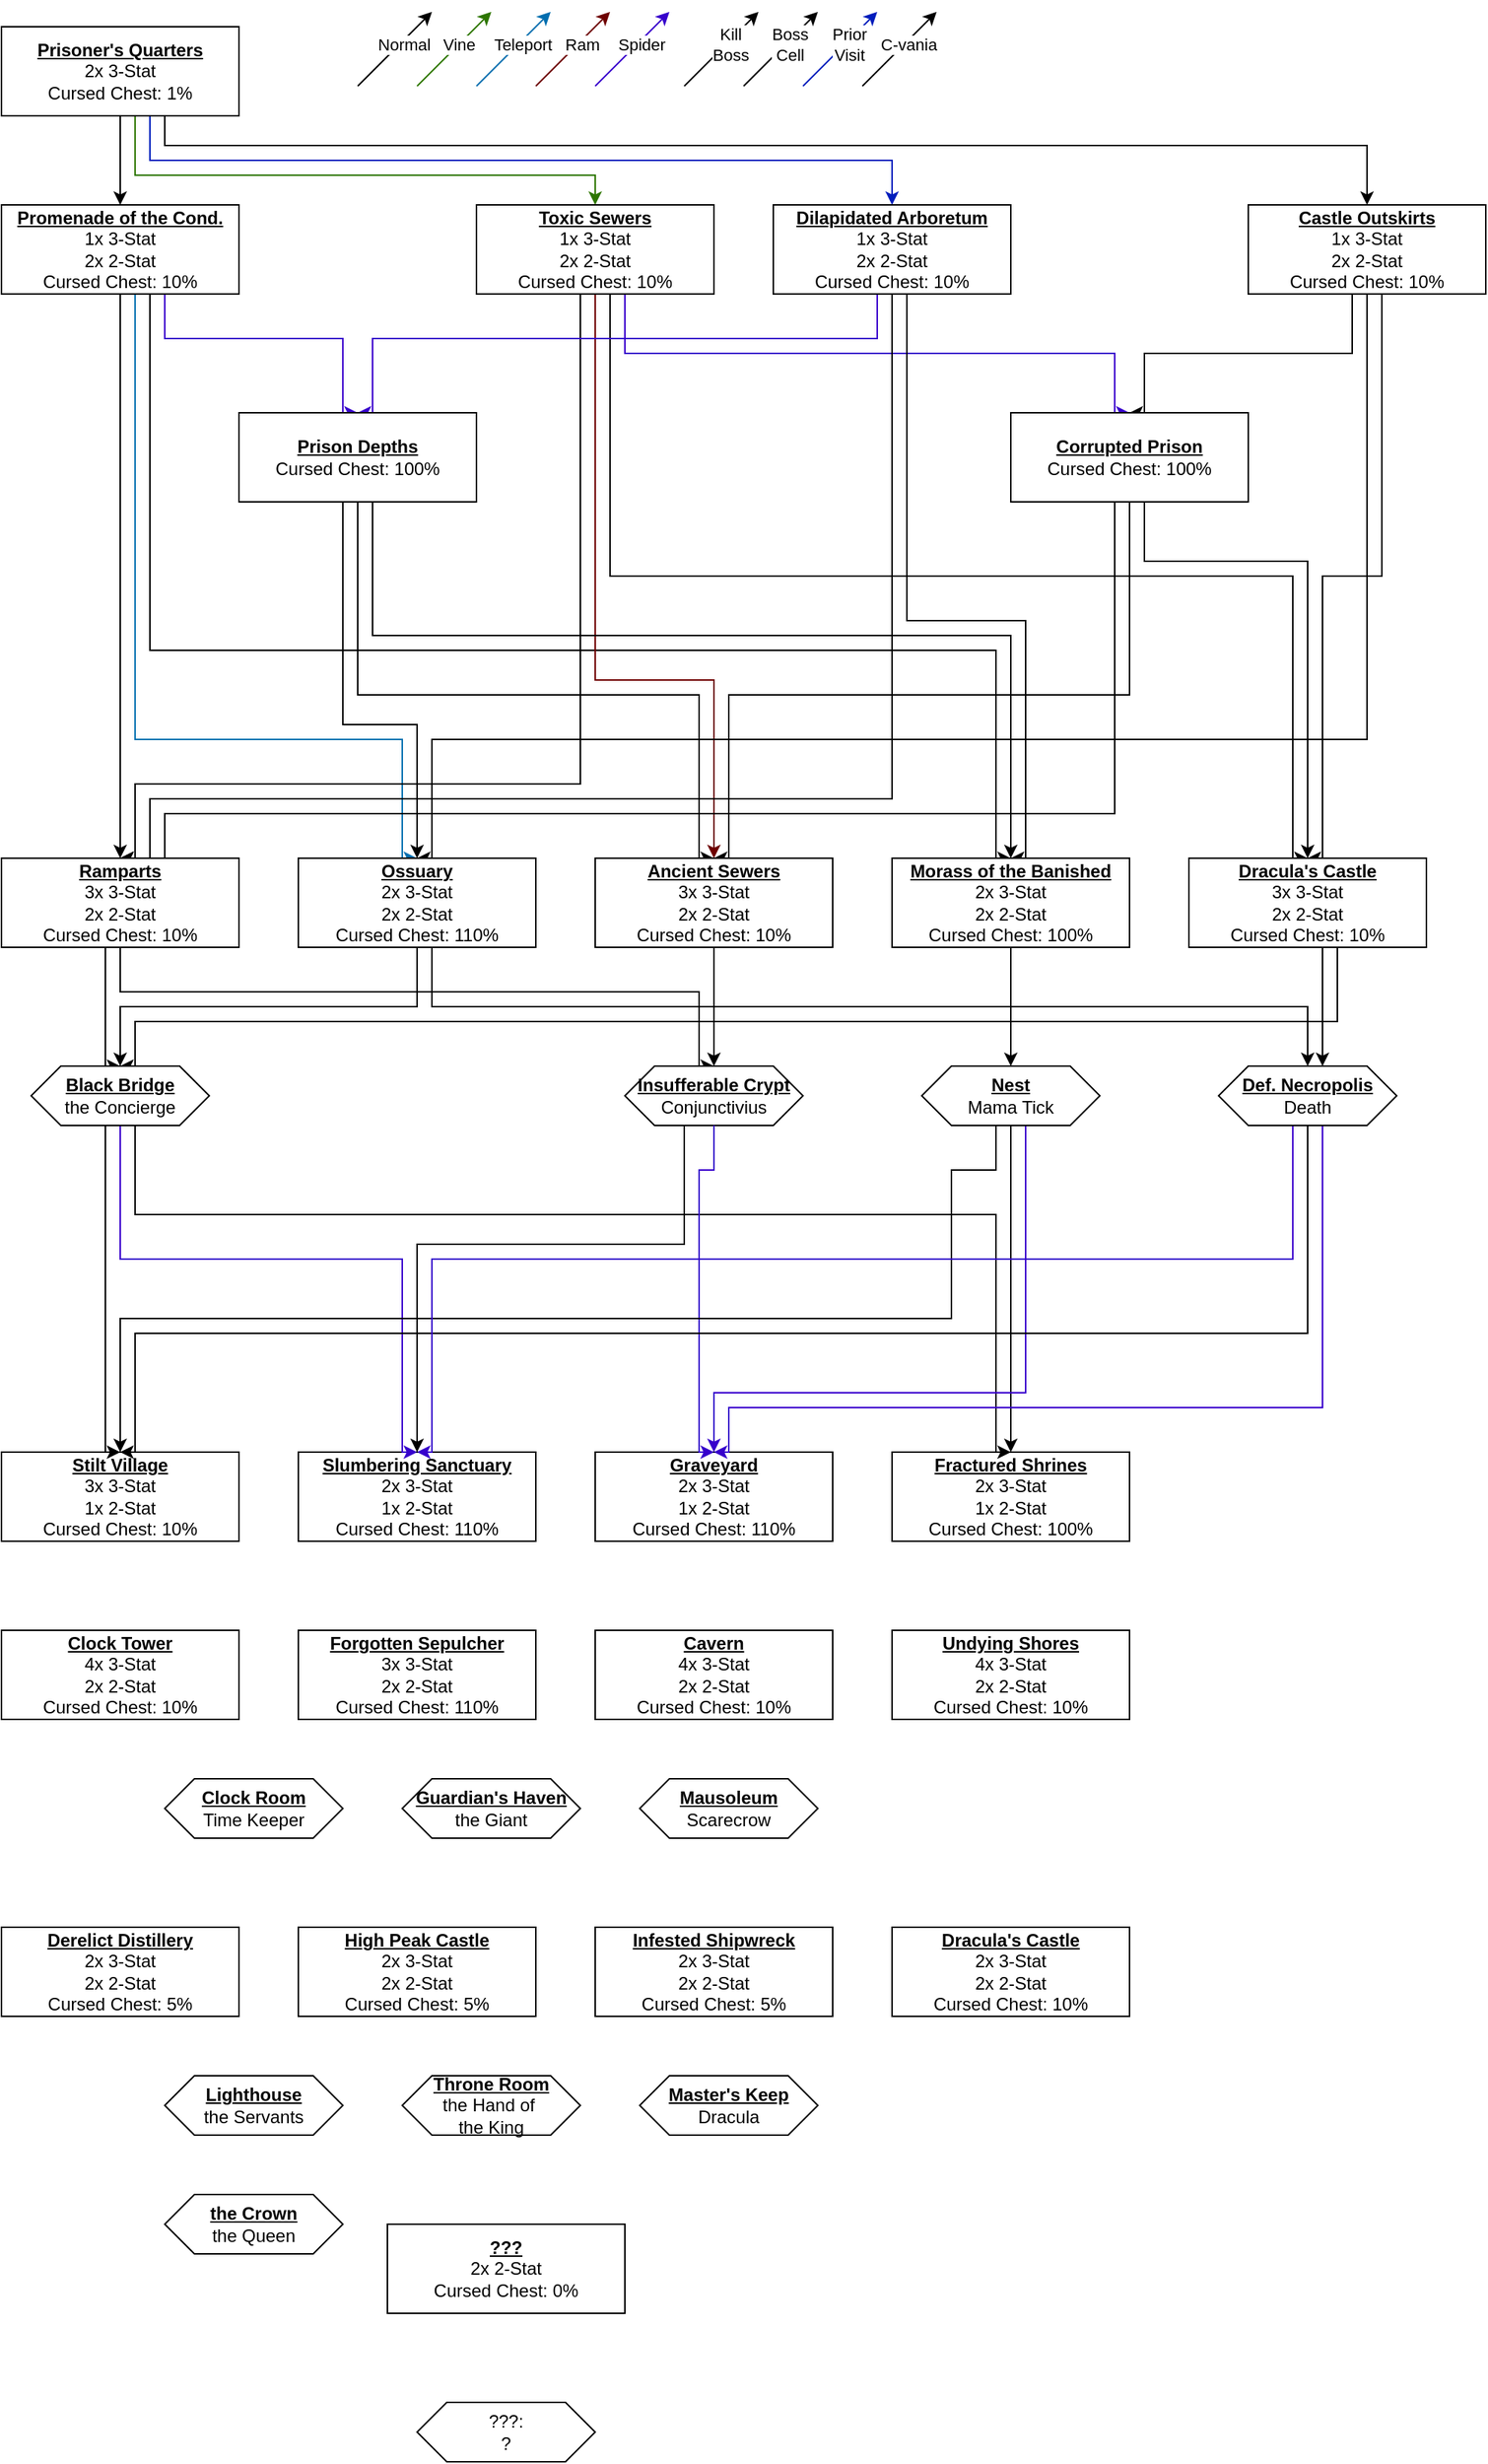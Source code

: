 <mxfile version="26.0.7">
  <diagram name="Page-1" id="vh3K-pNnKYZtZrQj3HE7">
    <mxGraphModel dx="-297" dy="291" grid="1" gridSize="10" guides="1" tooltips="1" connect="1" arrows="1" fold="1" page="1" pageScale="1" pageWidth="850" pageHeight="1100" math="0" shadow="0">
      <root>
        <mxCell id="0" />
        <mxCell id="1" parent="0" />
        <mxCell id="gJBzYA_e1ptuSS2OvFSx-67" style="edgeStyle=orthogonalEdgeStyle;rounded=0;orthogonalLoop=1;jettySize=auto;html=1;entryX=0.5;entryY=0;entryDx=0;entryDy=0;" edge="1" parent="1" source="gJBzYA_e1ptuSS2OvFSx-64" target="gJBzYA_e1ptuSS2OvFSx-66">
          <mxGeometry relative="1" as="geometry" />
        </mxCell>
        <mxCell id="gJBzYA_e1ptuSS2OvFSx-69" style="edgeStyle=orthogonalEdgeStyle;rounded=0;orthogonalLoop=1;jettySize=auto;html=1;entryX=0.5;entryY=0;entryDx=0;entryDy=0;fillColor=#60a917;strokeColor=#2D7600;" edge="1" parent="1" target="gJBzYA_e1ptuSS2OvFSx-68">
          <mxGeometry relative="1" as="geometry">
            <mxPoint x="970" y="100" as="sourcePoint" />
            <mxPoint x="1150" y="160" as="targetPoint" />
            <Array as="points">
              <mxPoint x="970" y="140" />
              <mxPoint x="1280" y="140" />
            </Array>
          </mxGeometry>
        </mxCell>
        <mxCell id="gJBzYA_e1ptuSS2OvFSx-89" style="edgeStyle=orthogonalEdgeStyle;rounded=0;orthogonalLoop=1;jettySize=auto;html=1;exitX=0.5;exitY=1;exitDx=0;exitDy=0;entryX=0.5;entryY=0;entryDx=0;entryDy=0;fillColor=#0050ef;strokeColor=#001DBC;" edge="1" parent="1" source="gJBzYA_e1ptuSS2OvFSx-64" target="gJBzYA_e1ptuSS2OvFSx-88">
          <mxGeometry relative="1" as="geometry">
            <Array as="points">
              <mxPoint x="980" y="100" />
              <mxPoint x="980" y="130" />
              <mxPoint x="1480" y="130" />
            </Array>
          </mxGeometry>
        </mxCell>
        <mxCell id="gJBzYA_e1ptuSS2OvFSx-91" style="edgeStyle=orthogonalEdgeStyle;rounded=0;orthogonalLoop=1;jettySize=auto;html=1;exitX=0.5;exitY=1;exitDx=0;exitDy=0;entryX=0.5;entryY=0;entryDx=0;entryDy=0;" edge="1" parent="1" source="gJBzYA_e1ptuSS2OvFSx-64" target="gJBzYA_e1ptuSS2OvFSx-90">
          <mxGeometry relative="1" as="geometry">
            <Array as="points">
              <mxPoint x="990" y="100" />
              <mxPoint x="990" y="120" />
              <mxPoint x="1800" y="120" />
            </Array>
          </mxGeometry>
        </mxCell>
        <mxCell id="gJBzYA_e1ptuSS2OvFSx-64" value="&lt;b&gt;&lt;u&gt;Prisoner&#39;s Quarters&lt;br&gt;&lt;/u&gt;&lt;/b&gt;&lt;div&gt;2x 3-Stat&lt;/div&gt;&lt;div&gt;Cursed Chest: 1%&lt;br&gt;&lt;/div&gt;" style="rounded=0;whiteSpace=wrap;html=1;" vertex="1" parent="1">
          <mxGeometry x="880" y="40" width="160" height="60" as="geometry" />
        </mxCell>
        <mxCell id="gJBzYA_e1ptuSS2OvFSx-129" style="edgeStyle=orthogonalEdgeStyle;rounded=0;orthogonalLoop=1;jettySize=auto;html=1;exitX=0.5;exitY=1;exitDx=0;exitDy=0;entryX=0.5;entryY=0;entryDx=0;entryDy=0;fillColor=#1ba1e2;strokeColor=#006EAF;" edge="1" parent="1" source="gJBzYA_e1ptuSS2OvFSx-66" target="gJBzYA_e1ptuSS2OvFSx-94">
          <mxGeometry relative="1" as="geometry">
            <Array as="points">
              <mxPoint x="970" y="220" />
              <mxPoint x="970" y="520" />
              <mxPoint x="1150" y="520" />
              <mxPoint x="1150" y="600" />
            </Array>
          </mxGeometry>
        </mxCell>
        <mxCell id="gJBzYA_e1ptuSS2OvFSx-130" style="edgeStyle=orthogonalEdgeStyle;rounded=0;orthogonalLoop=1;jettySize=auto;html=1;exitX=0.5;exitY=1;exitDx=0;exitDy=0;entryX=0.5;entryY=0;entryDx=0;entryDy=0;" edge="1" parent="1" source="gJBzYA_e1ptuSS2OvFSx-66" target="gJBzYA_e1ptuSS2OvFSx-95">
          <mxGeometry relative="1" as="geometry">
            <Array as="points">
              <mxPoint x="960" y="280" />
              <mxPoint x="960" y="280" />
            </Array>
          </mxGeometry>
        </mxCell>
        <mxCell id="gJBzYA_e1ptuSS2OvFSx-131" style="edgeStyle=orthogonalEdgeStyle;rounded=0;orthogonalLoop=1;jettySize=auto;html=1;exitX=0.5;exitY=1;exitDx=0;exitDy=0;entryX=0.5;entryY=0;entryDx=0;entryDy=0;fillColor=#6a00ff;strokeColor=#3700CC;" edge="1" parent="1" source="gJBzYA_e1ptuSS2OvFSx-66" target="gJBzYA_e1ptuSS2OvFSx-92">
          <mxGeometry relative="1" as="geometry">
            <Array as="points">
              <mxPoint x="990" y="220" />
              <mxPoint x="990" y="250" />
              <mxPoint x="1110" y="250" />
              <mxPoint x="1110" y="300" />
            </Array>
          </mxGeometry>
        </mxCell>
        <mxCell id="gJBzYA_e1ptuSS2OvFSx-135" style="edgeStyle=orthogonalEdgeStyle;rounded=0;orthogonalLoop=1;jettySize=auto;html=1;exitX=0.5;exitY=1;exitDx=0;exitDy=0;entryX=0.5;entryY=0;entryDx=0;entryDy=0;strokeColor=light-dark(#000000,#FF33FF);" edge="1" parent="1" source="gJBzYA_e1ptuSS2OvFSx-66" target="gJBzYA_e1ptuSS2OvFSx-97">
          <mxGeometry relative="1" as="geometry">
            <Array as="points">
              <mxPoint x="980" y="220" />
              <mxPoint x="980" y="460" />
              <mxPoint x="1550" y="460" />
              <mxPoint x="1550" y="600" />
            </Array>
          </mxGeometry>
        </mxCell>
        <mxCell id="gJBzYA_e1ptuSS2OvFSx-66" value="&lt;div&gt;&lt;b&gt;&lt;u&gt;Promenade of the Cond.&lt;br&gt;&lt;/u&gt;&lt;/b&gt;&lt;/div&gt;&lt;div&gt;1x 3-Stat&lt;/div&gt;&lt;div&gt;2x 2-Stat&lt;/div&gt;&lt;div&gt;Cursed Chest: 10%&lt;br&gt;&lt;/div&gt;" style="rounded=0;whiteSpace=wrap;html=1;" vertex="1" parent="1">
          <mxGeometry x="880" y="160" width="160" height="60" as="geometry" />
        </mxCell>
        <mxCell id="gJBzYA_e1ptuSS2OvFSx-136" style="edgeStyle=orthogonalEdgeStyle;rounded=0;orthogonalLoop=1;jettySize=auto;html=1;exitX=0.5;exitY=1;exitDx=0;exitDy=0;entryX=0.5;entryY=0;entryDx=0;entryDy=0;fillColor=#6a00ff;strokeColor=#3700CC;" edge="1" parent="1" source="gJBzYA_e1ptuSS2OvFSx-68" target="gJBzYA_e1ptuSS2OvFSx-93">
          <mxGeometry relative="1" as="geometry">
            <Array as="points">
              <mxPoint x="1300" y="220" />
              <mxPoint x="1300" y="260" />
              <mxPoint x="1630" y="260" />
              <mxPoint x="1630" y="300" />
            </Array>
          </mxGeometry>
        </mxCell>
        <mxCell id="gJBzYA_e1ptuSS2OvFSx-137" style="edgeStyle=orthogonalEdgeStyle;rounded=0;orthogonalLoop=1;jettySize=auto;html=1;exitX=0.5;exitY=1;exitDx=0;exitDy=0;entryX=0.5;entryY=0;entryDx=0;entryDy=0;" edge="1" parent="1" source="gJBzYA_e1ptuSS2OvFSx-68" target="gJBzYA_e1ptuSS2OvFSx-95">
          <mxGeometry relative="1" as="geometry">
            <Array as="points">
              <mxPoint x="1270" y="220" />
              <mxPoint x="1270" y="550" />
              <mxPoint x="970" y="550" />
              <mxPoint x="970" y="600" />
            </Array>
          </mxGeometry>
        </mxCell>
        <mxCell id="gJBzYA_e1ptuSS2OvFSx-138" style="edgeStyle=orthogonalEdgeStyle;rounded=0;orthogonalLoop=1;jettySize=auto;html=1;exitX=0.5;exitY=1;exitDx=0;exitDy=0;entryX=0.5;entryY=0;entryDx=0;entryDy=0;fillColor=#a20025;strokeColor=#6F0000;" edge="1" parent="1" source="gJBzYA_e1ptuSS2OvFSx-68" target="gJBzYA_e1ptuSS2OvFSx-96">
          <mxGeometry relative="1" as="geometry">
            <Array as="points">
              <mxPoint x="1280" y="480" />
              <mxPoint x="1360" y="480" />
            </Array>
          </mxGeometry>
        </mxCell>
        <mxCell id="gJBzYA_e1ptuSS2OvFSx-139" style="edgeStyle=orthogonalEdgeStyle;rounded=0;orthogonalLoop=1;jettySize=auto;html=1;exitX=0.5;exitY=1;exitDx=0;exitDy=0;entryX=0.5;entryY=0;entryDx=0;entryDy=0;strokeColor=light-dark(#000000,#FFFF33);" edge="1" parent="1" source="gJBzYA_e1ptuSS2OvFSx-68" target="gJBzYA_e1ptuSS2OvFSx-98">
          <mxGeometry relative="1" as="geometry">
            <Array as="points">
              <mxPoint x="1290" y="220" />
              <mxPoint x="1290" y="410" />
              <mxPoint x="1750" y="410" />
              <mxPoint x="1750" y="600" />
            </Array>
          </mxGeometry>
        </mxCell>
        <mxCell id="gJBzYA_e1ptuSS2OvFSx-68" value="&lt;div&gt;&lt;b&gt;&lt;u&gt;Toxic Sewers&lt;br&gt;&lt;/u&gt;&lt;/b&gt;&lt;/div&gt;&lt;div&gt;1x 3-Stat&lt;/div&gt;&lt;div&gt;2x 2-Stat&lt;/div&gt;&lt;div&gt;Cursed Chest: 10%&lt;br&gt;&lt;/div&gt;" style="rounded=0;whiteSpace=wrap;html=1;" vertex="1" parent="1">
          <mxGeometry x="1200" y="160" width="160" height="60" as="geometry" />
        </mxCell>
        <mxCell id="gJBzYA_e1ptuSS2OvFSx-70" value="" style="endArrow=classic;html=1;rounded=0;" edge="1" parent="1">
          <mxGeometry width="50" height="50" relative="1" as="geometry">
            <mxPoint x="1120" y="80" as="sourcePoint" />
            <mxPoint x="1170" y="30" as="targetPoint" />
          </mxGeometry>
        </mxCell>
        <mxCell id="gJBzYA_e1ptuSS2OvFSx-72" value="Normal" style="edgeLabel;html=1;align=center;verticalAlign=middle;resizable=0;points=[];" vertex="1" connectable="0" parent="gJBzYA_e1ptuSS2OvFSx-70">
          <mxGeometry x="0.173" y="-2" relative="1" as="geometry">
            <mxPoint as="offset" />
          </mxGeometry>
        </mxCell>
        <mxCell id="gJBzYA_e1ptuSS2OvFSx-71" value="" style="endArrow=classic;html=1;rounded=0;fillColor=#60a917;strokeColor=#2D7600;" edge="1" parent="1">
          <mxGeometry width="50" height="50" relative="1" as="geometry">
            <mxPoint x="1160" y="80" as="sourcePoint" />
            <mxPoint x="1210" y="30" as="targetPoint" />
          </mxGeometry>
        </mxCell>
        <mxCell id="gJBzYA_e1ptuSS2OvFSx-73" value="Vine" style="edgeLabel;html=1;align=center;verticalAlign=middle;resizable=0;points=[];" vertex="1" connectable="0" parent="gJBzYA_e1ptuSS2OvFSx-71">
          <mxGeometry x="0.123" relative="1" as="geometry">
            <mxPoint as="offset" />
          </mxGeometry>
        </mxCell>
        <mxCell id="gJBzYA_e1ptuSS2OvFSx-74" value="" style="endArrow=classic;html=1;rounded=0;fillColor=#1ba1e2;strokeColor=#006EAF;" edge="1" parent="1">
          <mxGeometry width="50" height="50" relative="1" as="geometry">
            <mxPoint x="1200" y="80" as="sourcePoint" />
            <mxPoint x="1250" y="30" as="targetPoint" />
          </mxGeometry>
        </mxCell>
        <mxCell id="gJBzYA_e1ptuSS2OvFSx-75" value="Teleport" style="edgeLabel;html=1;align=center;verticalAlign=middle;resizable=0;points=[];" vertex="1" connectable="0" parent="gJBzYA_e1ptuSS2OvFSx-74">
          <mxGeometry x="0.173" y="-2" relative="1" as="geometry">
            <mxPoint as="offset" />
          </mxGeometry>
        </mxCell>
        <mxCell id="gJBzYA_e1ptuSS2OvFSx-76" value="" style="endArrow=classic;html=1;rounded=0;fillColor=#a20025;strokeColor=#6F0000;" edge="1" parent="1">
          <mxGeometry width="50" height="50" relative="1" as="geometry">
            <mxPoint x="1240" y="80" as="sourcePoint" />
            <mxPoint x="1290" y="30" as="targetPoint" />
          </mxGeometry>
        </mxCell>
        <mxCell id="gJBzYA_e1ptuSS2OvFSx-77" value="Ram" style="edgeLabel;html=1;align=center;verticalAlign=middle;resizable=0;points=[];" vertex="1" connectable="0" parent="gJBzYA_e1ptuSS2OvFSx-76">
          <mxGeometry x="0.173" y="-2" relative="1" as="geometry">
            <mxPoint as="offset" />
          </mxGeometry>
        </mxCell>
        <mxCell id="gJBzYA_e1ptuSS2OvFSx-78" value="" style="endArrow=classic;html=1;rounded=0;fillColor=#6a00ff;strokeColor=#3700CC;" edge="1" parent="1">
          <mxGeometry width="50" height="50" relative="1" as="geometry">
            <mxPoint x="1280" y="80" as="sourcePoint" />
            <mxPoint x="1330" y="30" as="targetPoint" />
          </mxGeometry>
        </mxCell>
        <mxCell id="gJBzYA_e1ptuSS2OvFSx-79" value="Spider" style="edgeLabel;html=1;align=center;verticalAlign=middle;resizable=0;points=[];" vertex="1" connectable="0" parent="gJBzYA_e1ptuSS2OvFSx-78">
          <mxGeometry x="0.173" y="-2" relative="1" as="geometry">
            <mxPoint as="offset" />
          </mxGeometry>
        </mxCell>
        <mxCell id="gJBzYA_e1ptuSS2OvFSx-80" value="" style="endArrow=classic;html=1;rounded=0;strokeColor=light-dark(#000000,#FF0000);" edge="1" parent="1">
          <mxGeometry width="50" height="50" relative="1" as="geometry">
            <mxPoint x="1340" y="80" as="sourcePoint" />
            <mxPoint x="1390" y="30" as="targetPoint" />
          </mxGeometry>
        </mxCell>
        <mxCell id="gJBzYA_e1ptuSS2OvFSx-81" value="&lt;div&gt;Kill&lt;/div&gt;&lt;div&gt;Boss&lt;br&gt;&lt;/div&gt;" style="edgeLabel;html=1;align=center;verticalAlign=middle;resizable=0;points=[];" vertex="1" connectable="0" parent="gJBzYA_e1ptuSS2OvFSx-80">
          <mxGeometry x="0.173" y="-2" relative="1" as="geometry">
            <mxPoint as="offset" />
          </mxGeometry>
        </mxCell>
        <mxCell id="gJBzYA_e1ptuSS2OvFSx-82" value="" style="endArrow=classic;html=1;rounded=0;strokeColor=light-dark(#000000,#FF8000);" edge="1" parent="1">
          <mxGeometry width="50" height="50" relative="1" as="geometry">
            <mxPoint x="1380" y="80" as="sourcePoint" />
            <mxPoint x="1430" y="30" as="targetPoint" />
          </mxGeometry>
        </mxCell>
        <mxCell id="gJBzYA_e1ptuSS2OvFSx-83" value="&lt;div&gt;Boss&lt;/div&gt;&lt;div&gt;Cell&lt;br&gt;&lt;/div&gt;" style="edgeLabel;html=1;align=center;verticalAlign=middle;resizable=0;points=[];" vertex="1" connectable="0" parent="gJBzYA_e1ptuSS2OvFSx-82">
          <mxGeometry x="0.173" y="-2" relative="1" as="geometry">
            <mxPoint as="offset" />
          </mxGeometry>
        </mxCell>
        <mxCell id="gJBzYA_e1ptuSS2OvFSx-84" value="" style="endArrow=classic;html=1;rounded=0;fillColor=#0050ef;strokeColor=light-dark(#001DBC,#FF33FF);" edge="1" parent="1">
          <mxGeometry width="50" height="50" relative="1" as="geometry">
            <mxPoint x="1420" y="80" as="sourcePoint" />
            <mxPoint x="1470" y="30" as="targetPoint" />
          </mxGeometry>
        </mxCell>
        <mxCell id="gJBzYA_e1ptuSS2OvFSx-85" value="&lt;div&gt;Prior&lt;/div&gt;&lt;div&gt;Visit&lt;br&gt;&lt;/div&gt;" style="edgeLabel;html=1;align=center;verticalAlign=middle;resizable=0;points=[];" vertex="1" connectable="0" parent="gJBzYA_e1ptuSS2OvFSx-84">
          <mxGeometry x="0.173" y="-2" relative="1" as="geometry">
            <mxPoint as="offset" />
          </mxGeometry>
        </mxCell>
        <mxCell id="gJBzYA_e1ptuSS2OvFSx-86" value="" style="endArrow=classic;html=1;rounded=0;strokeColor=light-dark(#000000,#FFFF33);" edge="1" parent="1">
          <mxGeometry width="50" height="50" relative="1" as="geometry">
            <mxPoint x="1460" y="80" as="sourcePoint" />
            <mxPoint x="1510" y="30" as="targetPoint" />
          </mxGeometry>
        </mxCell>
        <mxCell id="gJBzYA_e1ptuSS2OvFSx-87" value="&lt;div&gt;C-vania&lt;/div&gt;" style="edgeLabel;html=1;align=center;verticalAlign=middle;resizable=0;points=[];" vertex="1" connectable="0" parent="gJBzYA_e1ptuSS2OvFSx-86">
          <mxGeometry x="0.173" y="-2" relative="1" as="geometry">
            <mxPoint as="offset" />
          </mxGeometry>
        </mxCell>
        <mxCell id="gJBzYA_e1ptuSS2OvFSx-146" style="edgeStyle=orthogonalEdgeStyle;rounded=0;orthogonalLoop=1;jettySize=auto;html=1;exitX=0.5;exitY=1;exitDx=0;exitDy=0;entryX=0.5;entryY=0;entryDx=0;entryDy=0;fillColor=#6a00ff;strokeColor=#3700CC;" edge="1" parent="1" source="gJBzYA_e1ptuSS2OvFSx-88" target="gJBzYA_e1ptuSS2OvFSx-92">
          <mxGeometry relative="1" as="geometry">
            <Array as="points">
              <mxPoint x="1470" y="220" />
              <mxPoint x="1470" y="250" />
              <mxPoint x="1130" y="250" />
              <mxPoint x="1130" y="300" />
            </Array>
          </mxGeometry>
        </mxCell>
        <mxCell id="gJBzYA_e1ptuSS2OvFSx-147" style="edgeStyle=orthogonalEdgeStyle;rounded=0;orthogonalLoop=1;jettySize=auto;html=1;exitX=0.5;exitY=1;exitDx=0;exitDy=0;entryX=0.5;entryY=0;entryDx=0;entryDy=0;" edge="1" parent="1" source="gJBzYA_e1ptuSS2OvFSx-88" target="gJBzYA_e1ptuSS2OvFSx-97">
          <mxGeometry relative="1" as="geometry">
            <Array as="points">
              <mxPoint x="1490" y="220" />
              <mxPoint x="1490" y="440" />
              <mxPoint x="1570" y="440" />
              <mxPoint x="1570" y="600" />
            </Array>
          </mxGeometry>
        </mxCell>
        <mxCell id="gJBzYA_e1ptuSS2OvFSx-148" style="edgeStyle=orthogonalEdgeStyle;rounded=0;orthogonalLoop=1;jettySize=auto;html=1;exitX=0.5;exitY=1;exitDx=0;exitDy=0;entryX=0.5;entryY=0;entryDx=0;entryDy=0;strokeColor=light-dark(#000000,#FF33FF);" edge="1" parent="1" source="gJBzYA_e1ptuSS2OvFSx-88" target="gJBzYA_e1ptuSS2OvFSx-95">
          <mxGeometry relative="1" as="geometry">
            <Array as="points">
              <mxPoint x="1480" y="560" />
              <mxPoint x="980" y="560" />
              <mxPoint x="980" y="600" />
            </Array>
          </mxGeometry>
        </mxCell>
        <mxCell id="gJBzYA_e1ptuSS2OvFSx-88" value="&lt;div&gt;&lt;b&gt;&lt;u&gt;Dilapidated Arboretum&lt;br&gt;&lt;/u&gt;&lt;/b&gt;&lt;/div&gt;&lt;div&gt;1x 3-Stat&lt;/div&gt;&lt;div&gt;2x 2-Stat&lt;/div&gt;&lt;div&gt;Cursed Chest: 10%&lt;br&gt;&lt;/div&gt;" style="rounded=0;whiteSpace=wrap;html=1;" vertex="1" parent="1">
          <mxGeometry x="1400" y="160" width="160" height="60" as="geometry" />
        </mxCell>
        <mxCell id="gJBzYA_e1ptuSS2OvFSx-143" style="edgeStyle=orthogonalEdgeStyle;rounded=0;orthogonalLoop=1;jettySize=auto;html=1;exitX=0.5;exitY=1;exitDx=0;exitDy=0;entryX=0.5;entryY=0;entryDx=0;entryDy=0;strokeColor=light-dark(#000000,#FFFF33);" edge="1" parent="1" source="gJBzYA_e1ptuSS2OvFSx-90" target="gJBzYA_e1ptuSS2OvFSx-94">
          <mxGeometry relative="1" as="geometry">
            <Array as="points">
              <mxPoint x="1800" y="520" />
              <mxPoint x="1170" y="520" />
              <mxPoint x="1170" y="600" />
            </Array>
          </mxGeometry>
        </mxCell>
        <mxCell id="gJBzYA_e1ptuSS2OvFSx-152" style="edgeStyle=orthogonalEdgeStyle;rounded=0;orthogonalLoop=1;jettySize=auto;html=1;exitX=0.5;exitY=1;exitDx=0;exitDy=0;entryX=0.5;entryY=0;entryDx=0;entryDy=0;" edge="1" parent="1" source="gJBzYA_e1ptuSS2OvFSx-90" target="gJBzYA_e1ptuSS2OvFSx-98">
          <mxGeometry relative="1" as="geometry">
            <Array as="points">
              <mxPoint x="1810" y="220" />
              <mxPoint x="1810" y="410" />
              <mxPoint x="1770" y="410" />
              <mxPoint x="1770" y="600" />
            </Array>
          </mxGeometry>
        </mxCell>
        <mxCell id="gJBzYA_e1ptuSS2OvFSx-90" value="&lt;div&gt;&lt;b&gt;&lt;u&gt;Castle Outskirts&lt;br&gt;&lt;/u&gt;&lt;/b&gt;&lt;/div&gt;&lt;div&gt;1x 3-Stat&lt;/div&gt;&lt;div&gt;2x 2-Stat&lt;/div&gt;&lt;div&gt;Cursed Chest: 10%&lt;br&gt;&lt;/div&gt;" style="rounded=0;whiteSpace=wrap;html=1;" vertex="1" parent="1">
          <mxGeometry x="1720" y="160" width="160" height="60" as="geometry" />
        </mxCell>
        <mxCell id="gJBzYA_e1ptuSS2OvFSx-132" style="edgeStyle=orthogonalEdgeStyle;rounded=0;orthogonalLoop=1;jettySize=auto;html=1;exitX=0.5;exitY=1;exitDx=0;exitDy=0;entryX=0.5;entryY=0;entryDx=0;entryDy=0;strokeColor=light-dark(#000000,#FF33FF);" edge="1" parent="1" source="gJBzYA_e1ptuSS2OvFSx-92" target="gJBzYA_e1ptuSS2OvFSx-97">
          <mxGeometry relative="1" as="geometry">
            <Array as="points">
              <mxPoint x="1130" y="340" />
              <mxPoint x="1130" y="450" />
              <mxPoint x="1560" y="450" />
            </Array>
          </mxGeometry>
        </mxCell>
        <mxCell id="gJBzYA_e1ptuSS2OvFSx-133" style="edgeStyle=orthogonalEdgeStyle;rounded=0;orthogonalLoop=1;jettySize=auto;html=1;exitX=0.5;exitY=1;exitDx=0;exitDy=0;entryX=0.5;entryY=0;entryDx=0;entryDy=0;" edge="1" parent="1" source="gJBzYA_e1ptuSS2OvFSx-92" target="gJBzYA_e1ptuSS2OvFSx-94">
          <mxGeometry relative="1" as="geometry">
            <Array as="points">
              <mxPoint x="1110" y="340" />
              <mxPoint x="1110" y="510" />
              <mxPoint x="1160" y="510" />
            </Array>
          </mxGeometry>
        </mxCell>
        <mxCell id="gJBzYA_e1ptuSS2OvFSx-134" style="edgeStyle=orthogonalEdgeStyle;rounded=0;orthogonalLoop=1;jettySize=auto;html=1;exitX=0.5;exitY=1;exitDx=0;exitDy=0;entryX=0.5;entryY=0;entryDx=0;entryDy=0;strokeColor=light-dark(#000000,#FF8000);" edge="1" parent="1" source="gJBzYA_e1ptuSS2OvFSx-92" target="gJBzYA_e1ptuSS2OvFSx-96">
          <mxGeometry relative="1" as="geometry">
            <Array as="points">
              <mxPoint x="1120" y="490" />
              <mxPoint x="1350" y="490" />
              <mxPoint x="1350" y="600" />
            </Array>
          </mxGeometry>
        </mxCell>
        <mxCell id="gJBzYA_e1ptuSS2OvFSx-92" value="&lt;div&gt;&lt;b&gt;&lt;u&gt;Prison Depths&lt;br&gt;&lt;/u&gt;&lt;/b&gt;&lt;/div&gt;&lt;div&gt;Cursed Chest: 100%&lt;br&gt;&lt;/div&gt;" style="rounded=0;whiteSpace=wrap;html=1;" vertex="1" parent="1">
          <mxGeometry x="1040" y="300" width="160" height="60" as="geometry" />
        </mxCell>
        <mxCell id="gJBzYA_e1ptuSS2OvFSx-140" style="edgeStyle=orthogonalEdgeStyle;rounded=0;orthogonalLoop=1;jettySize=auto;html=1;exitX=0.5;exitY=1;exitDx=0;exitDy=0;entryX=0.5;entryY=0;entryDx=0;entryDy=0;strokeColor=light-dark(#000000,#FF8000);" edge="1" parent="1" source="gJBzYA_e1ptuSS2OvFSx-93" target="gJBzYA_e1ptuSS2OvFSx-95">
          <mxGeometry relative="1" as="geometry">
            <Array as="points">
              <mxPoint x="1630" y="340" />
              <mxPoint x="1630" y="570" />
              <mxPoint x="990" y="570" />
              <mxPoint x="990" y="600" />
            </Array>
          </mxGeometry>
        </mxCell>
        <mxCell id="gJBzYA_e1ptuSS2OvFSx-141" style="edgeStyle=orthogonalEdgeStyle;rounded=0;orthogonalLoop=1;jettySize=auto;html=1;exitX=0.5;exitY=1;exitDx=0;exitDy=0;entryX=0.5;entryY=0;entryDx=0;entryDy=0;" edge="1" parent="1" source="gJBzYA_e1ptuSS2OvFSx-93" target="gJBzYA_e1ptuSS2OvFSx-96">
          <mxGeometry relative="1" as="geometry">
            <Array as="points">
              <mxPoint x="1640" y="490" />
              <mxPoint x="1370" y="490" />
              <mxPoint x="1370" y="600" />
            </Array>
          </mxGeometry>
        </mxCell>
        <mxCell id="gJBzYA_e1ptuSS2OvFSx-142" style="edgeStyle=orthogonalEdgeStyle;rounded=0;orthogonalLoop=1;jettySize=auto;html=1;exitX=0.5;exitY=1;exitDx=0;exitDy=0;entryX=0.5;entryY=0;entryDx=0;entryDy=0;strokeColor=light-dark(#000000,#FFFF33);" edge="1" parent="1" source="gJBzYA_e1ptuSS2OvFSx-93" target="gJBzYA_e1ptuSS2OvFSx-98">
          <mxGeometry relative="1" as="geometry">
            <Array as="points">
              <mxPoint x="1650" y="340" />
              <mxPoint x="1650" y="400" />
              <mxPoint x="1760" y="400" />
            </Array>
          </mxGeometry>
        </mxCell>
        <mxCell id="gJBzYA_e1ptuSS2OvFSx-154" style="edgeStyle=orthogonalEdgeStyle;rounded=0;orthogonalLoop=1;jettySize=auto;html=1;exitX=0.5;exitY=1;exitDx=0;exitDy=0;entryX=0.5;entryY=0;entryDx=0;entryDy=0;" edge="1" parent="1" source="gJBzYA_e1ptuSS2OvFSx-94" target="gJBzYA_e1ptuSS2OvFSx-108">
          <mxGeometry relative="1" as="geometry">
            <Array as="points">
              <mxPoint x="1160" y="700" />
              <mxPoint x="960" y="700" />
            </Array>
          </mxGeometry>
        </mxCell>
        <mxCell id="gJBzYA_e1ptuSS2OvFSx-160" style="edgeStyle=orthogonalEdgeStyle;rounded=0;orthogonalLoop=1;jettySize=auto;html=1;exitX=0.5;exitY=1;exitDx=0;exitDy=0;entryX=0.5;entryY=0;entryDx=0;entryDy=0;strokeColor=light-dark(#000000,#FFFF33);" edge="1" parent="1" source="gJBzYA_e1ptuSS2OvFSx-94" target="gJBzYA_e1ptuSS2OvFSx-111">
          <mxGeometry relative="1" as="geometry">
            <Array as="points">
              <mxPoint x="1170" y="660" />
              <mxPoint x="1170" y="700" />
              <mxPoint x="1760" y="700" />
            </Array>
          </mxGeometry>
        </mxCell>
        <mxCell id="gJBzYA_e1ptuSS2OvFSx-94" value="&lt;div&gt;&lt;b&gt;&lt;u&gt;Ossuary&lt;br&gt;&lt;/u&gt;&lt;/b&gt;&lt;/div&gt;&lt;div&gt;2x 3-Stat&lt;/div&gt;&lt;div&gt;2x 2-Stat&lt;/div&gt;&lt;div&gt;Cursed Chest: 110%&lt;br&gt;&lt;/div&gt;" style="rounded=0;whiteSpace=wrap;html=1;" vertex="1" parent="1">
          <mxGeometry x="1080" y="600" width="160" height="60" as="geometry" />
        </mxCell>
        <mxCell id="gJBzYA_e1ptuSS2OvFSx-153" style="edgeStyle=orthogonalEdgeStyle;rounded=0;orthogonalLoop=1;jettySize=auto;html=1;exitX=0.5;exitY=1;exitDx=0;exitDy=0;entryX=0.5;entryY=0;entryDx=0;entryDy=0;" edge="1" parent="1" source="gJBzYA_e1ptuSS2OvFSx-95" target="gJBzYA_e1ptuSS2OvFSx-108">
          <mxGeometry relative="1" as="geometry">
            <Array as="points">
              <mxPoint x="950" y="660" />
              <mxPoint x="950" y="740" />
              <mxPoint x="960" y="740" />
            </Array>
          </mxGeometry>
        </mxCell>
        <mxCell id="gJBzYA_e1ptuSS2OvFSx-159" style="edgeStyle=orthogonalEdgeStyle;rounded=0;orthogonalLoop=1;jettySize=auto;html=1;exitX=0.5;exitY=1;exitDx=0;exitDy=0;entryX=0.5;entryY=0;entryDx=0;entryDy=0;strokeColor=light-dark(#000000,#FF8000);" edge="1" parent="1" source="gJBzYA_e1ptuSS2OvFSx-95" target="gJBzYA_e1ptuSS2OvFSx-109">
          <mxGeometry relative="1" as="geometry">
            <Array as="points">
              <mxPoint x="960" y="690" />
              <mxPoint x="1350" y="690" />
              <mxPoint x="1350" y="740" />
              <mxPoint x="1360" y="740" />
            </Array>
          </mxGeometry>
        </mxCell>
        <mxCell id="gJBzYA_e1ptuSS2OvFSx-95" value="&lt;div&gt;&lt;b&gt;&lt;u&gt;Ramparts&lt;br&gt;&lt;/u&gt;&lt;/b&gt;&lt;/div&gt;&lt;div&gt;3x 3-Stat&lt;/div&gt;&lt;div&gt;2x 2-Stat&lt;/div&gt;&lt;div&gt;Cursed Chest: 10%&lt;br&gt;&lt;/div&gt;" style="rounded=0;whiteSpace=wrap;html=1;" vertex="1" parent="1">
          <mxGeometry x="880" y="600" width="160" height="60" as="geometry" />
        </mxCell>
        <mxCell id="gJBzYA_e1ptuSS2OvFSx-155" style="edgeStyle=orthogonalEdgeStyle;rounded=0;orthogonalLoop=1;jettySize=auto;html=1;exitX=0.5;exitY=1;exitDx=0;exitDy=0;entryX=0.5;entryY=0;entryDx=0;entryDy=0;" edge="1" parent="1" source="gJBzYA_e1ptuSS2OvFSx-96" target="gJBzYA_e1ptuSS2OvFSx-109">
          <mxGeometry relative="1" as="geometry">
            <Array as="points">
              <mxPoint x="1360" y="700" />
              <mxPoint x="1360" y="700" />
            </Array>
          </mxGeometry>
        </mxCell>
        <mxCell id="gJBzYA_e1ptuSS2OvFSx-96" value="&lt;div&gt;&lt;b&gt;&lt;u&gt;Ancient Sewers&lt;br&gt;&lt;/u&gt;&lt;/b&gt;&lt;/div&gt;&lt;div&gt;3x 3-Stat&lt;/div&gt;&lt;div&gt;2x 2-Stat&lt;/div&gt;&lt;div&gt;Cursed Chest: 10%&lt;br&gt;&lt;/div&gt;" style="rounded=0;whiteSpace=wrap;html=1;" vertex="1" parent="1">
          <mxGeometry x="1280" y="600" width="160" height="60" as="geometry" />
        </mxCell>
        <mxCell id="gJBzYA_e1ptuSS2OvFSx-156" style="edgeStyle=orthogonalEdgeStyle;rounded=0;orthogonalLoop=1;jettySize=auto;html=1;exitX=0.5;exitY=1;exitDx=0;exitDy=0;entryX=0.5;entryY=0;entryDx=0;entryDy=0;" edge="1" parent="1" source="gJBzYA_e1ptuSS2OvFSx-97" target="gJBzYA_e1ptuSS2OvFSx-110">
          <mxGeometry relative="1" as="geometry" />
        </mxCell>
        <mxCell id="gJBzYA_e1ptuSS2OvFSx-97" value="&lt;div&gt;&lt;b&gt;&lt;u&gt;Morass of the Banished&lt;br&gt;&lt;/u&gt;&lt;/b&gt;&lt;/div&gt;&lt;div&gt;2x 3-Stat&lt;/div&gt;&lt;div&gt;2x 2-Stat&lt;/div&gt;&lt;div&gt;Cursed Chest: 100%&lt;br&gt;&lt;/div&gt;" style="rounded=0;whiteSpace=wrap;html=1;" vertex="1" parent="1">
          <mxGeometry x="1480" y="600" width="160" height="60" as="geometry" />
        </mxCell>
        <mxCell id="gJBzYA_e1ptuSS2OvFSx-157" style="edgeStyle=orthogonalEdgeStyle;rounded=0;orthogonalLoop=1;jettySize=auto;html=1;exitX=0.5;exitY=1;exitDx=0;exitDy=0;" edge="1" parent="1" source="gJBzYA_e1ptuSS2OvFSx-98" target="gJBzYA_e1ptuSS2OvFSx-111">
          <mxGeometry relative="1" as="geometry">
            <Array as="points">
              <mxPoint x="1770" y="660" />
            </Array>
          </mxGeometry>
        </mxCell>
        <mxCell id="gJBzYA_e1ptuSS2OvFSx-158" style="edgeStyle=orthogonalEdgeStyle;rounded=0;orthogonalLoop=1;jettySize=auto;html=1;exitX=0.5;exitY=1;exitDx=0;exitDy=0;entryX=0.5;entryY=0;entryDx=0;entryDy=0;strokeColor=light-dark(#000000,#FFFF33);" edge="1" parent="1" source="gJBzYA_e1ptuSS2OvFSx-98" target="gJBzYA_e1ptuSS2OvFSx-108">
          <mxGeometry relative="1" as="geometry">
            <Array as="points">
              <mxPoint x="1780" y="660" />
              <mxPoint x="1780" y="710" />
              <mxPoint x="970" y="710" />
              <mxPoint x="970" y="740" />
              <mxPoint x="960" y="740" />
            </Array>
          </mxGeometry>
        </mxCell>
        <mxCell id="gJBzYA_e1ptuSS2OvFSx-98" value="&lt;div&gt;&lt;b&gt;&lt;u&gt;Dracula&#39;s Castle&lt;br&gt;&lt;/u&gt;&lt;/b&gt;&lt;/div&gt;&lt;div&gt;3x 3-Stat&lt;/div&gt;&lt;div&gt;2x 2-Stat&lt;/div&gt;&lt;div&gt;Cursed Chest: 10%&lt;br&gt;&lt;/div&gt;" style="rounded=0;whiteSpace=wrap;html=1;" vertex="1" parent="1">
          <mxGeometry x="1680" y="600" width="160" height="60" as="geometry" />
        </mxCell>
        <mxCell id="gJBzYA_e1ptuSS2OvFSx-99" value="&lt;div&gt;&lt;b&gt;&lt;u&gt;Stilt Village&lt;br&gt;&lt;/u&gt;&lt;/b&gt;&lt;/div&gt;&lt;div&gt;3x 3-Stat&lt;/div&gt;&lt;div&gt;1x 2-Stat&lt;/div&gt;&lt;div&gt;Cursed Chest: 10%&lt;br&gt;&lt;/div&gt;" style="rounded=0;whiteSpace=wrap;html=1;" vertex="1" parent="1">
          <mxGeometry x="880" y="1000" width="160" height="60" as="geometry" />
        </mxCell>
        <mxCell id="gJBzYA_e1ptuSS2OvFSx-100" value="&lt;div&gt;&lt;b&gt;&lt;u&gt;Slumbering Sanctuary&lt;br&gt;&lt;/u&gt;&lt;/b&gt;&lt;/div&gt;&lt;div&gt;2x 3-Stat&lt;/div&gt;&lt;div&gt;1x 2-Stat&lt;/div&gt;&lt;div&gt;Cursed Chest: 110%&lt;br&gt;&lt;/div&gt;" style="rounded=0;whiteSpace=wrap;html=1;" vertex="1" parent="1">
          <mxGeometry x="1080" y="1000" width="160" height="60" as="geometry" />
        </mxCell>
        <mxCell id="gJBzYA_e1ptuSS2OvFSx-101" value="&lt;div&gt;&lt;b&gt;&lt;u&gt;Graveyard&lt;br&gt;&lt;/u&gt;&lt;/b&gt;&lt;/div&gt;&lt;div&gt;2x 3-Stat&lt;/div&gt;&lt;div&gt;1x 2-Stat&lt;/div&gt;&lt;div&gt;Cursed Chest: 110%&lt;br&gt;&lt;/div&gt;" style="rounded=0;whiteSpace=wrap;html=1;" vertex="1" parent="1">
          <mxGeometry x="1280" y="1000" width="160" height="60" as="geometry" />
        </mxCell>
        <mxCell id="gJBzYA_e1ptuSS2OvFSx-102" value="&lt;div&gt;&lt;b&gt;&lt;u&gt;Fractured Shrines&lt;br&gt;&lt;/u&gt;&lt;/b&gt;&lt;/div&gt;&lt;div&gt;2x 3-Stat&lt;/div&gt;&lt;div&gt;1x 2-Stat&lt;/div&gt;&lt;div&gt;Cursed Chest: 100%&lt;br&gt;&lt;/div&gt;" style="rounded=0;whiteSpace=wrap;html=1;" vertex="1" parent="1">
          <mxGeometry x="1480" y="1000" width="160" height="60" as="geometry" />
        </mxCell>
        <mxCell id="gJBzYA_e1ptuSS2OvFSx-162" style="edgeStyle=orthogonalEdgeStyle;rounded=0;orthogonalLoop=1;jettySize=auto;html=1;exitX=0.5;exitY=1;exitDx=0;exitDy=0;entryX=0.5;entryY=0;entryDx=0;entryDy=0;" edge="1" parent="1" source="gJBzYA_e1ptuSS2OvFSx-108" target="gJBzYA_e1ptuSS2OvFSx-99">
          <mxGeometry relative="1" as="geometry">
            <Array as="points">
              <mxPoint x="950" y="780" />
              <mxPoint x="950" y="1000" />
            </Array>
          </mxGeometry>
        </mxCell>
        <mxCell id="gJBzYA_e1ptuSS2OvFSx-163" style="edgeStyle=orthogonalEdgeStyle;rounded=0;orthogonalLoop=1;jettySize=auto;html=1;exitX=0.5;exitY=1;exitDx=0;exitDy=0;entryX=0.5;entryY=0;entryDx=0;entryDy=0;fillColor=#6a00ff;strokeColor=#3700CC;" edge="1" parent="1" source="gJBzYA_e1ptuSS2OvFSx-108" target="gJBzYA_e1ptuSS2OvFSx-100">
          <mxGeometry relative="1" as="geometry">
            <Array as="points">
              <mxPoint x="960" y="870" />
              <mxPoint x="1150" y="870" />
              <mxPoint x="1150" y="1000" />
            </Array>
          </mxGeometry>
        </mxCell>
        <mxCell id="gJBzYA_e1ptuSS2OvFSx-164" style="edgeStyle=orthogonalEdgeStyle;rounded=0;orthogonalLoop=1;jettySize=auto;html=1;exitX=0.5;exitY=1;exitDx=0;exitDy=0;entryX=0.5;entryY=0;entryDx=0;entryDy=0;" edge="1" parent="1" source="gJBzYA_e1ptuSS2OvFSx-108" target="gJBzYA_e1ptuSS2OvFSx-102">
          <mxGeometry relative="1" as="geometry">
            <Array as="points">
              <mxPoint x="970" y="780" />
              <mxPoint x="970" y="840" />
              <mxPoint x="1550" y="840" />
              <mxPoint x="1550" y="1000" />
            </Array>
          </mxGeometry>
        </mxCell>
        <mxCell id="gJBzYA_e1ptuSS2OvFSx-108" value="&lt;div&gt;&lt;b&gt;&lt;u&gt;Black Bridge&lt;/u&gt;&lt;/b&gt;&lt;/div&gt;&lt;div&gt;the Concierge&lt;br&gt;&lt;/div&gt;" style="shape=hexagon;perimeter=hexagonPerimeter2;whiteSpace=wrap;html=1;fixedSize=1;" vertex="1" parent="1">
          <mxGeometry x="900" y="740" width="120" height="40" as="geometry" />
        </mxCell>
        <mxCell id="gJBzYA_e1ptuSS2OvFSx-165" style="edgeStyle=orthogonalEdgeStyle;rounded=0;orthogonalLoop=1;jettySize=auto;html=1;exitX=0.5;exitY=1;exitDx=0;exitDy=0;entryX=0.5;entryY=0;entryDx=0;entryDy=0;" edge="1" parent="1" source="gJBzYA_e1ptuSS2OvFSx-109" target="gJBzYA_e1ptuSS2OvFSx-100">
          <mxGeometry relative="1" as="geometry">
            <Array as="points">
              <mxPoint x="1340" y="780" />
              <mxPoint x="1340" y="860" />
              <mxPoint x="1160" y="860" />
            </Array>
          </mxGeometry>
        </mxCell>
        <mxCell id="gJBzYA_e1ptuSS2OvFSx-109" value="&lt;div&gt;&lt;b&gt;&lt;u&gt;Insufferable Crypt&lt;/u&gt;&lt;/b&gt;&lt;/div&gt;Conjunctivius" style="shape=hexagon;perimeter=hexagonPerimeter2;whiteSpace=wrap;html=1;fixedSize=1;" vertex="1" parent="1">
          <mxGeometry x="1300" y="740" width="120" height="40" as="geometry" />
        </mxCell>
        <mxCell id="gJBzYA_e1ptuSS2OvFSx-166" style="edgeStyle=orthogonalEdgeStyle;rounded=0;orthogonalLoop=1;jettySize=auto;html=1;exitX=0.5;exitY=1;exitDx=0;exitDy=0;entryX=0.5;entryY=0;entryDx=0;entryDy=0;fillColor=#6a00ff;strokeColor=#3700CC;" edge="1" parent="1" source="gJBzYA_e1ptuSS2OvFSx-109" target="gJBzYA_e1ptuSS2OvFSx-101">
          <mxGeometry relative="1" as="geometry">
            <Array as="points">
              <mxPoint x="1360" y="810" />
              <mxPoint x="1350" y="810" />
              <mxPoint x="1350" y="1000" />
            </Array>
          </mxGeometry>
        </mxCell>
        <mxCell id="gJBzYA_e1ptuSS2OvFSx-167" style="edgeStyle=orthogonalEdgeStyle;rounded=0;orthogonalLoop=1;jettySize=auto;html=1;exitX=0.5;exitY=1;exitDx=0;exitDy=0;entryX=0.5;entryY=0;entryDx=0;entryDy=0;" edge="1" parent="1" source="gJBzYA_e1ptuSS2OvFSx-110" target="gJBzYA_e1ptuSS2OvFSx-102">
          <mxGeometry relative="1" as="geometry">
            <Array as="points">
              <mxPoint x="1560" y="840" />
              <mxPoint x="1560" y="840" />
            </Array>
          </mxGeometry>
        </mxCell>
        <mxCell id="gJBzYA_e1ptuSS2OvFSx-168" style="edgeStyle=orthogonalEdgeStyle;rounded=0;orthogonalLoop=1;jettySize=auto;html=1;exitX=0.5;exitY=1;exitDx=0;exitDy=0;entryX=0.5;entryY=0;entryDx=0;entryDy=0;" edge="1" parent="1" source="gJBzYA_e1ptuSS2OvFSx-110" target="gJBzYA_e1ptuSS2OvFSx-99">
          <mxGeometry relative="1" as="geometry">
            <Array as="points">
              <mxPoint x="1550" y="780" />
              <mxPoint x="1550" y="810" />
              <mxPoint x="1520" y="810" />
              <mxPoint x="1520" y="910" />
              <mxPoint x="960" y="910" />
            </Array>
          </mxGeometry>
        </mxCell>
        <mxCell id="gJBzYA_e1ptuSS2OvFSx-169" style="edgeStyle=orthogonalEdgeStyle;rounded=0;orthogonalLoop=1;jettySize=auto;html=1;exitX=0.5;exitY=1;exitDx=0;exitDy=0;entryX=0.5;entryY=0;entryDx=0;entryDy=0;fillColor=#6a00ff;strokeColor=#3700CC;" edge="1" parent="1" source="gJBzYA_e1ptuSS2OvFSx-110" target="gJBzYA_e1ptuSS2OvFSx-101">
          <mxGeometry relative="1" as="geometry">
            <Array as="points">
              <mxPoint x="1570" y="780" />
              <mxPoint x="1570" y="960" />
              <mxPoint x="1360" y="960" />
            </Array>
          </mxGeometry>
        </mxCell>
        <mxCell id="gJBzYA_e1ptuSS2OvFSx-110" value="&lt;div&gt;&lt;b&gt;&lt;u&gt;Nest&lt;/u&gt;&lt;/b&gt;&lt;/div&gt;&lt;div&gt;Mama Tick&lt;br&gt;&lt;/div&gt;" style="shape=hexagon;perimeter=hexagonPerimeter2;whiteSpace=wrap;html=1;fixedSize=1;" vertex="1" parent="1">
          <mxGeometry x="1500" y="740" width="120" height="40" as="geometry" />
        </mxCell>
        <mxCell id="gJBzYA_e1ptuSS2OvFSx-170" style="edgeStyle=orthogonalEdgeStyle;rounded=0;orthogonalLoop=1;jettySize=auto;html=1;entryX=0.5;entryY=0;entryDx=0;entryDy=0;exitX=0.5;exitY=1;exitDx=0;exitDy=0;" edge="1" parent="1" source="gJBzYA_e1ptuSS2OvFSx-111" target="gJBzYA_e1ptuSS2OvFSx-99">
          <mxGeometry relative="1" as="geometry">
            <mxPoint x="1720" y="810" as="sourcePoint" />
            <mxPoint x="960" y="1000" as="targetPoint" />
            <Array as="points">
              <mxPoint x="1760" y="920" />
              <mxPoint x="970" y="920" />
              <mxPoint x="970" y="1000" />
            </Array>
          </mxGeometry>
        </mxCell>
        <mxCell id="gJBzYA_e1ptuSS2OvFSx-171" style="edgeStyle=orthogonalEdgeStyle;rounded=0;orthogonalLoop=1;jettySize=auto;html=1;exitX=0.5;exitY=1;exitDx=0;exitDy=0;entryX=0.5;entryY=0;entryDx=0;entryDy=0;fillColor=#6a00ff;strokeColor=#3700CC;" edge="1" parent="1" source="gJBzYA_e1ptuSS2OvFSx-111" target="gJBzYA_e1ptuSS2OvFSx-100">
          <mxGeometry relative="1" as="geometry">
            <Array as="points">
              <mxPoint x="1750" y="780" />
              <mxPoint x="1750" y="870" />
              <mxPoint x="1170" y="870" />
              <mxPoint x="1170" y="1000" />
            </Array>
          </mxGeometry>
        </mxCell>
        <mxCell id="gJBzYA_e1ptuSS2OvFSx-172" style="edgeStyle=orthogonalEdgeStyle;rounded=0;orthogonalLoop=1;jettySize=auto;html=1;exitX=0.5;exitY=1;exitDx=0;exitDy=0;entryX=0.5;entryY=0;entryDx=0;entryDy=0;fillColor=#6a00ff;strokeColor=#3700CC;" edge="1" parent="1" source="gJBzYA_e1ptuSS2OvFSx-111" target="gJBzYA_e1ptuSS2OvFSx-101">
          <mxGeometry relative="1" as="geometry">
            <Array as="points">
              <mxPoint x="1770" y="780" />
              <mxPoint x="1770" y="970" />
              <mxPoint x="1370" y="970" />
              <mxPoint x="1370" y="1000" />
            </Array>
          </mxGeometry>
        </mxCell>
        <mxCell id="gJBzYA_e1ptuSS2OvFSx-111" value="&lt;div&gt;&lt;b&gt;&lt;u&gt;Def. Necropolis&lt;/u&gt;&lt;/b&gt;&lt;/div&gt;Death" style="shape=hexagon;perimeter=hexagonPerimeter2;whiteSpace=wrap;html=1;fixedSize=1;" vertex="1" parent="1">
          <mxGeometry x="1700" y="740" width="120" height="40" as="geometry" />
        </mxCell>
        <mxCell id="gJBzYA_e1ptuSS2OvFSx-112" value="&lt;div&gt;&lt;b&gt;&lt;u&gt;Clock Tower&lt;br&gt;&lt;/u&gt;&lt;/b&gt;&lt;/div&gt;&lt;div&gt;4x 3-Stat&lt;/div&gt;&lt;div&gt;2x 2-Stat&lt;/div&gt;&lt;div&gt;Cursed Chest: 10%&lt;br&gt;&lt;/div&gt;" style="rounded=0;whiteSpace=wrap;html=1;" vertex="1" parent="1">
          <mxGeometry x="880" y="1120" width="160" height="60" as="geometry" />
        </mxCell>
        <mxCell id="gJBzYA_e1ptuSS2OvFSx-113" value="&lt;div&gt;&lt;b&gt;&lt;u&gt;Forgotten Sepulcher&lt;br&gt;&lt;/u&gt;&lt;/b&gt;&lt;/div&gt;&lt;div&gt;3x 3-Stat&lt;/div&gt;&lt;div&gt;2x 2-Stat&lt;/div&gt;&lt;div&gt;Cursed Chest: 110%&lt;br&gt;&lt;/div&gt;" style="rounded=0;whiteSpace=wrap;html=1;" vertex="1" parent="1">
          <mxGeometry x="1080" y="1120" width="160" height="60" as="geometry" />
        </mxCell>
        <mxCell id="gJBzYA_e1ptuSS2OvFSx-114" value="&lt;div&gt;&lt;b&gt;&lt;u&gt;Cavern&lt;br&gt;&lt;/u&gt;&lt;/b&gt;&lt;/div&gt;&lt;div&gt;4x 3-Stat&lt;/div&gt;&lt;div&gt;2x 2-Stat&lt;/div&gt;&lt;div&gt;Cursed Chest: 10%&lt;br&gt;&lt;/div&gt;" style="rounded=0;whiteSpace=wrap;html=1;" vertex="1" parent="1">
          <mxGeometry x="1280" y="1120" width="160" height="60" as="geometry" />
        </mxCell>
        <mxCell id="gJBzYA_e1ptuSS2OvFSx-115" value="&lt;div&gt;&lt;b&gt;&lt;u&gt;Undying Shores&lt;br&gt;&lt;/u&gt;&lt;/b&gt;&lt;/div&gt;&lt;div&gt;4x 3-Stat&lt;/div&gt;&lt;div&gt;2x 2-Stat&lt;/div&gt;&lt;div&gt;Cursed Chest: 10%&lt;br&gt;&lt;/div&gt;" style="rounded=0;whiteSpace=wrap;html=1;" vertex="1" parent="1">
          <mxGeometry x="1480" y="1120" width="160" height="60" as="geometry" />
        </mxCell>
        <mxCell id="gJBzYA_e1ptuSS2OvFSx-116" value="&lt;div&gt;&lt;b&gt;&lt;u&gt;Clock Room&lt;/u&gt;&lt;/b&gt;&lt;/div&gt;&lt;div&gt;Time Keeper&lt;br&gt;&lt;/div&gt;" style="shape=hexagon;perimeter=hexagonPerimeter2;whiteSpace=wrap;html=1;fixedSize=1;" vertex="1" parent="1">
          <mxGeometry x="990" y="1220" width="120" height="40" as="geometry" />
        </mxCell>
        <mxCell id="gJBzYA_e1ptuSS2OvFSx-117" value="&lt;div&gt;&lt;b&gt;&lt;u&gt;Guardian&#39;s Haven&lt;/u&gt;&lt;/b&gt;&lt;/div&gt;&lt;div&gt;the Giant&lt;br&gt;&lt;/div&gt;" style="shape=hexagon;perimeter=hexagonPerimeter2;whiteSpace=wrap;html=1;fixedSize=1;" vertex="1" parent="1">
          <mxGeometry x="1150" y="1220" width="120" height="40" as="geometry" />
        </mxCell>
        <mxCell id="gJBzYA_e1ptuSS2OvFSx-118" value="&lt;div&gt;&lt;b&gt;&lt;u&gt;Mausoleum&lt;/u&gt;&lt;/b&gt;&lt;/div&gt;&lt;div&gt;Scarecrow&lt;/div&gt;" style="shape=hexagon;perimeter=hexagonPerimeter2;whiteSpace=wrap;html=1;fixedSize=1;" vertex="1" parent="1">
          <mxGeometry x="1310" y="1220" width="120" height="40" as="geometry" />
        </mxCell>
        <mxCell id="gJBzYA_e1ptuSS2OvFSx-119" value="&lt;div&gt;&lt;b&gt;&lt;u&gt;Derelict Distillery&lt;br&gt;&lt;/u&gt;&lt;/b&gt;&lt;/div&gt;&lt;div&gt;2x 3-Stat&lt;/div&gt;&lt;div&gt;2x 2-Stat&lt;/div&gt;&lt;div&gt;Cursed Chest: 5%&lt;br&gt;&lt;/div&gt;" style="rounded=0;whiteSpace=wrap;html=1;" vertex="1" parent="1">
          <mxGeometry x="880" y="1320" width="160" height="60" as="geometry" />
        </mxCell>
        <mxCell id="gJBzYA_e1ptuSS2OvFSx-120" value="&lt;div&gt;&lt;b&gt;&lt;u&gt;High Peak Castle&lt;br&gt;&lt;/u&gt;&lt;/b&gt;&lt;/div&gt;&lt;div&gt;2x 3-Stat&lt;/div&gt;&lt;div&gt;2x 2-Stat&lt;/div&gt;&lt;div&gt;Cursed Chest: 5%&lt;br&gt;&lt;/div&gt;" style="rounded=0;whiteSpace=wrap;html=1;" vertex="1" parent="1">
          <mxGeometry x="1080" y="1320" width="160" height="60" as="geometry" />
        </mxCell>
        <mxCell id="gJBzYA_e1ptuSS2OvFSx-121" value="&lt;div&gt;&lt;b&gt;&lt;u&gt;Infested Shipwreck&lt;br&gt;&lt;/u&gt;&lt;/b&gt;&lt;/div&gt;&lt;div&gt;2x 3-Stat&lt;/div&gt;&lt;div&gt;2x 2-Stat&lt;/div&gt;&lt;div&gt;Cursed Chest: 5%&lt;br&gt;&lt;/div&gt;" style="rounded=0;whiteSpace=wrap;html=1;" vertex="1" parent="1">
          <mxGeometry x="1280" y="1320" width="160" height="60" as="geometry" />
        </mxCell>
        <mxCell id="gJBzYA_e1ptuSS2OvFSx-122" value="&lt;div&gt;&lt;b&gt;&lt;u&gt;Dracula&#39;s Castle&lt;br&gt;&lt;/u&gt;&lt;/b&gt;&lt;/div&gt;&lt;div&gt;2x 3-Stat&lt;/div&gt;&lt;div&gt;2x 2-Stat&lt;/div&gt;&lt;div&gt;Cursed Chest: 10%&lt;br&gt;&lt;/div&gt;" style="rounded=0;whiteSpace=wrap;html=1;" vertex="1" parent="1">
          <mxGeometry x="1480" y="1320" width="160" height="60" as="geometry" />
        </mxCell>
        <mxCell id="gJBzYA_e1ptuSS2OvFSx-123" value="&lt;div&gt;&lt;b&gt;&lt;u&gt;Lighthouse&lt;/u&gt;&lt;/b&gt;&lt;/div&gt;&lt;div&gt;the Servants&lt;br&gt;&lt;/div&gt;" style="shape=hexagon;perimeter=hexagonPerimeter2;whiteSpace=wrap;html=1;fixedSize=1;" vertex="1" parent="1">
          <mxGeometry x="990" y="1420" width="120" height="40" as="geometry" />
        </mxCell>
        <mxCell id="gJBzYA_e1ptuSS2OvFSx-124" value="&lt;div&gt;&lt;b&gt;&lt;u&gt;Throne Room&lt;/u&gt;&lt;/b&gt;&lt;/div&gt;&lt;div&gt;the Hand of&amp;nbsp;&lt;/div&gt;&lt;div&gt;the King&lt;br&gt;&lt;/div&gt;" style="shape=hexagon;perimeter=hexagonPerimeter2;whiteSpace=wrap;html=1;fixedSize=1;" vertex="1" parent="1">
          <mxGeometry x="1150" y="1420" width="120" height="40" as="geometry" />
        </mxCell>
        <mxCell id="gJBzYA_e1ptuSS2OvFSx-125" value="&lt;div&gt;&lt;b&gt;&lt;u&gt;Master&#39;s Keep&lt;/u&gt;&lt;/b&gt;&lt;/div&gt;&lt;div&gt;Dracula&lt;/div&gt;" style="shape=hexagon;perimeter=hexagonPerimeter2;whiteSpace=wrap;html=1;fixedSize=1;" vertex="1" parent="1">
          <mxGeometry x="1310" y="1420" width="120" height="40" as="geometry" />
        </mxCell>
        <mxCell id="gJBzYA_e1ptuSS2OvFSx-126" value="&lt;b&gt;&lt;u&gt;the Crown&lt;/u&gt;&lt;/b&gt;&lt;div&gt;the Queen&lt;br&gt;&lt;/div&gt;" style="shape=hexagon;perimeter=hexagonPerimeter2;whiteSpace=wrap;html=1;fixedSize=1;" vertex="1" parent="1">
          <mxGeometry x="990" y="1500" width="120" height="40" as="geometry" />
        </mxCell>
        <mxCell id="gJBzYA_e1ptuSS2OvFSx-127" value="&lt;div&gt;&lt;b&gt;&lt;u&gt;???&lt;br&gt;&lt;/u&gt;&lt;/b&gt;&lt;/div&gt;&lt;div&gt;2x 2-Stat&lt;/div&gt;&lt;div&gt;Cursed Chest: 0%&lt;br&gt;&lt;/div&gt;" style="rounded=0;whiteSpace=wrap;html=1;" vertex="1" parent="1">
          <mxGeometry x="1140" y="1520" width="160" height="60" as="geometry" />
        </mxCell>
        <mxCell id="gJBzYA_e1ptuSS2OvFSx-128" value="&lt;div&gt;???:&lt;/div&gt;&lt;div&gt;?&lt;br&gt;&lt;/div&gt;" style="shape=hexagon;perimeter=hexagonPerimeter2;whiteSpace=wrap;html=1;fixedSize=1;" vertex="1" parent="1">
          <mxGeometry x="1160" y="1640" width="120" height="40" as="geometry" />
        </mxCell>
        <mxCell id="gJBzYA_e1ptuSS2OvFSx-149" value="" style="edgeStyle=orthogonalEdgeStyle;rounded=0;orthogonalLoop=1;jettySize=auto;html=1;exitX=0.5;exitY=1;exitDx=0;exitDy=0;entryX=0.5;entryY=0;entryDx=0;entryDy=0;strokeColor=light-dark(#000000,#FFFF33);" edge="1" parent="1" source="gJBzYA_e1ptuSS2OvFSx-90" target="gJBzYA_e1ptuSS2OvFSx-93">
          <mxGeometry relative="1" as="geometry">
            <mxPoint x="1800" y="220" as="sourcePoint" />
            <mxPoint x="1760" y="600" as="targetPoint" />
            <Array as="points">
              <mxPoint x="1790" y="220" />
              <mxPoint x="1790" y="260" />
              <mxPoint x="1650" y="260" />
              <mxPoint x="1650" y="300" />
            </Array>
          </mxGeometry>
        </mxCell>
        <mxCell id="gJBzYA_e1ptuSS2OvFSx-93" value="&lt;div&gt;&lt;b&gt;&lt;u&gt;Corrupted Prison&lt;br&gt;&lt;/u&gt;&lt;/b&gt;&lt;/div&gt;&lt;div&gt;Cursed Chest: 100%&lt;br&gt;&lt;/div&gt;" style="rounded=0;whiteSpace=wrap;html=1;" vertex="1" parent="1">
          <mxGeometry x="1560" y="300" width="160" height="60" as="geometry" />
        </mxCell>
      </root>
    </mxGraphModel>
  </diagram>
</mxfile>
